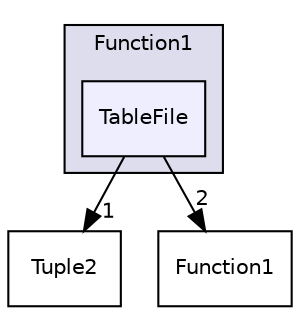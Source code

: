 digraph "src/OpenFOAM/primitives/functions/Function1/TableFile" {
  bgcolor=transparent;
  compound=true
  node [ fontsize="10", fontname="Helvetica"];
  edge [ labelfontsize="10", labelfontname="Helvetica"];
  subgraph clusterdir_bf4f273fcff898a8e57532425217d669 {
    graph [ bgcolor="#ddddee", pencolor="black", label="Function1" fontname="Helvetica", fontsize="10", URL="dir_bf4f273fcff898a8e57532425217d669.html"]
  dir_e73a939fab22e640354103a653cfc9af [shape=box, label="TableFile", style="filled", fillcolor="#eeeeff", pencolor="black", URL="dir_e73a939fab22e640354103a653cfc9af.html"];
  }
  dir_246f7a9c53924f474d87efd38f207066 [shape=box label="Tuple2" URL="dir_246f7a9c53924f474d87efd38f207066.html"];
  dir_c0adf992fe16fe46b123b20bd86c3f11 [shape=box label="Function1" URL="dir_c0adf992fe16fe46b123b20bd86c3f11.html"];
  dir_e73a939fab22e640354103a653cfc9af->dir_246f7a9c53924f474d87efd38f207066 [headlabel="1", labeldistance=1.5 headhref="dir_002334_002401.html"];
  dir_e73a939fab22e640354103a653cfc9af->dir_c0adf992fe16fe46b123b20bd86c3f11 [headlabel="2", labeldistance=1.5 headhref="dir_002334_002330.html"];
}
